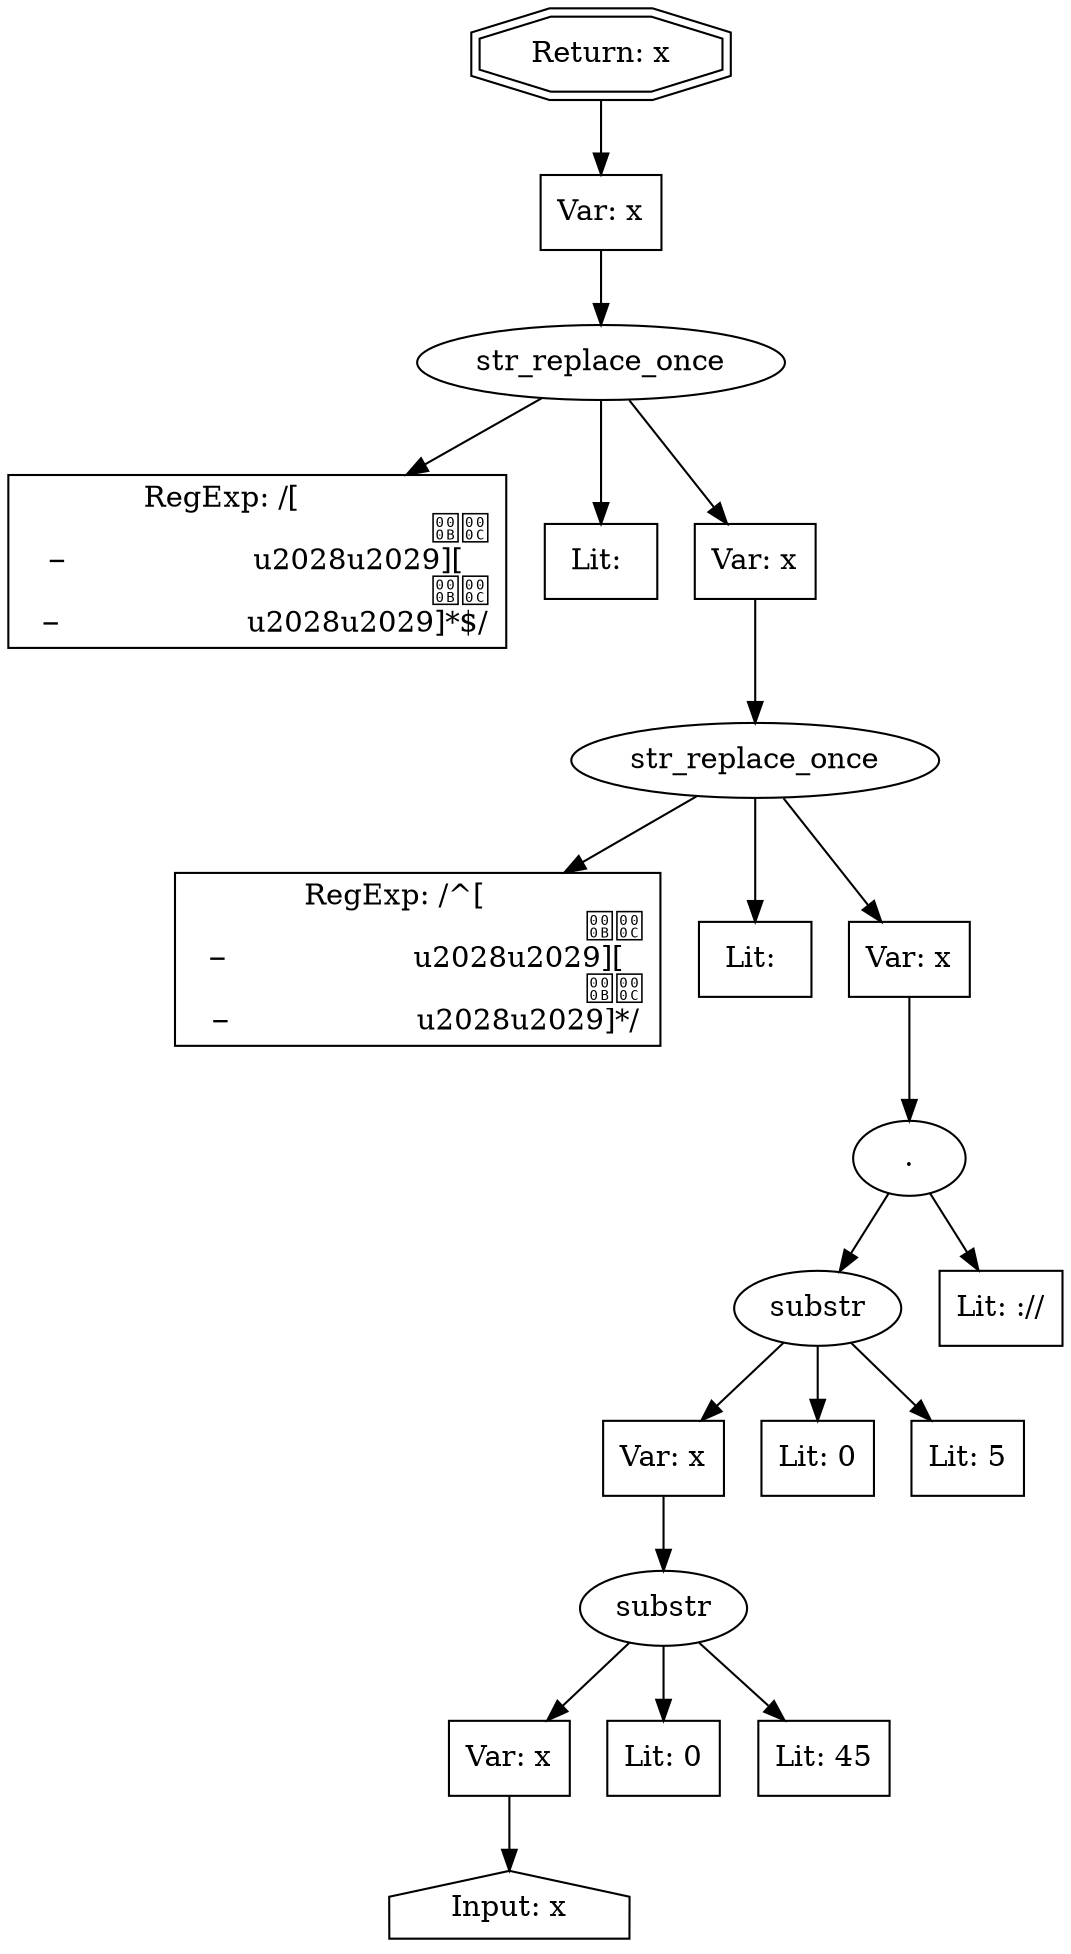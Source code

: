// Finding: 746f97dd-261d-4b91-90c4-5a0e6660fb27
// Finding.url: https://www.example61.com/game/farmheroessupersaga##"></iframe></style></script></object></embed></textarea><img src=x onerror=taintfoxLog('37ba71795c8e4882a63bb8a36493361e')><!--/*
// Finding.parentloc: https://www.example61.com/game/farmheroessupersaga##"></iframe></style></script></object></embed></textarea><img src=x onerror=taintfoxLog('37ba71795c8e4882a63bb8a36493361e')><!--/*
// Finding.domain: www.example61.com
// Finding.base_domain: example61.com
// Finding.source: location.href
// Finding.sink: innerHTML
// Sanitizer.score: 2
// Sanitizer.name: c.trim
// Sanitizer.location: https://k1.example62.com/js/app.min.js?_v=6w9vj5 - c.trim:2:842419
// Finding.begin: 33
// Finding.end: 38
// Finding.original_uuid: 8b2c4a99-91da-4188-a091-3e61e25540ad
// Finding.TwentyFiveMillionFlowsId: 1930568099
// Finding.script: https://k1.example62.com/js/app.min.js?_v=6w9vj5
// Finding.line: 2
// Exploit.uuid: 37ba7179-5c8e-4882-a63b-b8a36493361e
// Exploit.success: false
// Exploit.status: validated
// Exploit.method: C
// Exploit.type: html
// Exploit.token: attribute
// Exploit.content: content
// Exploit.quote_type: "
// Exploit.tag: meta
// Exploit.break_out: #"></iframe></style></script></object></embed></textarea><img src=x onerror=
// Exploit.break_in: ><!--/*
// Exploit.payload: #"></iframe></style></script></object></embed></textarea><img src=x onerror=taintfoxLog(1)><!--/*
// Exploit.begin_taint_url: 0
// Exploit.end_taint_url: 5
// Exploit.replace_begin_url: 45
// Exploit.replace_end_url: 45
// Exploit.replace_begin_param: 38
// Exploit.replace_end_param: 38
// Issues.LargestEncodeAttrStringChain: 0
// Issues.LargestTextFragmentEncodeChainLength: 0
// Issues.HasApproximation: false
// Issues.HasMissingImplementation: false
// Issues.HasInfiniteRegexWithFunctionReplacer: false
// Issues.MergedSplitAndJoins: false
// Issues.HasUrlInRhsOfReplace: false
// Issues.HasUrlInLhsOfReplace: false
// Issues.HasCookieValueInLhsOfreplace: false
// Issues.HasCookieValueInRhsOfreplace: false
// Issues.HasCookieValueInMatchPattern: false
// Issues.HasCookieValueInExecPattern: false
// Issues.RemovedLRConcats: true
// Issues.RemovedReplaceArtifacts: false
// Issues.HasUrlInMatchPattern: false
// Issues.HasUrlInExecPattern: false
// Issues.RemovedNOPreplaces: false
// Issues.Known_sanitizer: false
// DepGraph.hash: -355379803
// DepGraph.sanitizer_hash: -211824436
// Removed LR concats 
// Removed LR concats 
digraph cfg {
n0 [shape=house, label="Input: x"];
n1 [shape=ellipse, label="substr"];
n2 [shape=box, label="Var: x"];
n3 [shape=box, label="Lit: 0"];
n4 [shape=box, label="Lit: 45"];
n5 [shape=ellipse, label="substr"];
n6 [shape=box, label="Var: x"];
n7 [shape=box, label="Lit: 0"];
n8 [shape=box, label="Lit: 5"];
n9 [shape=ellipse, label="."];
n10 [shape=box, label="Lit: ://"];
n11 [shape=ellipse, label="str_replace_once"];
n12 [shape=box, label="RegExp: /^[	\n\r   ᠎             　\u2028\u2029﻿][	\n\r   ᠎             　\u2028\u2029﻿]*/"];
n13 [shape=box, label="Lit: "];
n14 [shape=box, label="Var: x"];
n15 [shape=ellipse, label="str_replace_once"];
n16 [shape=box, label="RegExp: /[	\n\r   ᠎             　\u2028\u2029﻿][	\n\r   ᠎             　\u2028\u2029﻿]*$/"];
n17 [shape=box, label="Lit: "];
n18 [shape=box, label="Var: x"];
n19 [shape=box, label="Var: x"];
n20 [shape=doubleoctagon, label="Return: x"];
n2 -> n0;
n1 -> n2;
n1 -> n3;
n1 -> n4;
n6 -> n1;
n5 -> n6;
n5 -> n7;
n5 -> n8;
n9 -> n5;
n9 -> n10;
n14 -> n9;
n11 -> n12;
n11 -> n13;
n11 -> n14;
n18 -> n11;
n15 -> n16;
n15 -> n17;
n15 -> n18;
n19 -> n15;
n20 -> n19;
}